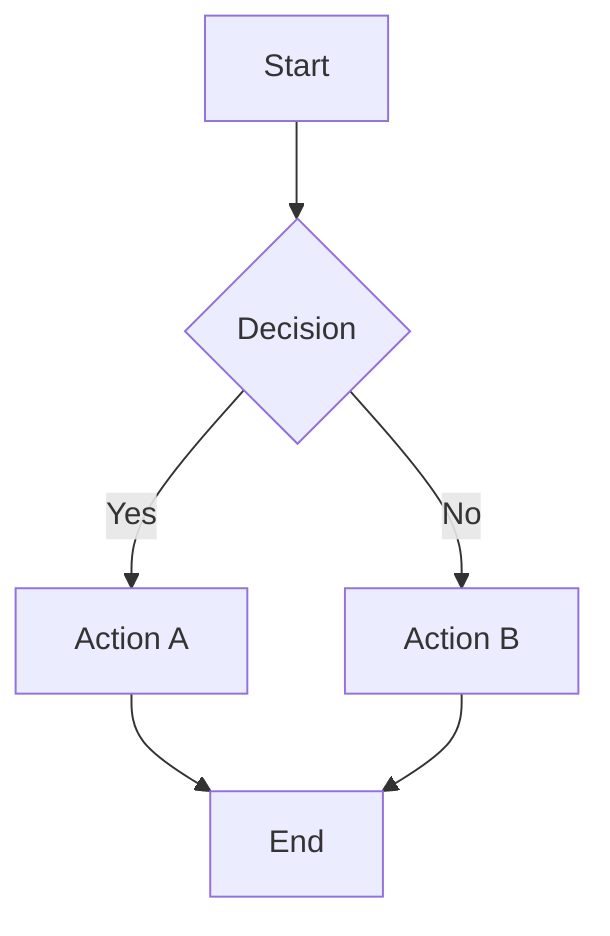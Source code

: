 %%{init: {'theme': 'base', 'themeVariables': {'background': '#F5F5DC', 'primaryColor': '#87CEEB', 'edgeLabelBackground': '#FF4500'}}{'background': '#F5F5DC', 'primaryColor': '#87CEEB', 'tertiaryColor': '#FF4500'}}}%%
flowchart TD
    A[Start] --> B{Decision}
    B -->|Yes| C[Action A]
    B -->|No| D[Action B]
    C --> E[End]
    D --> E